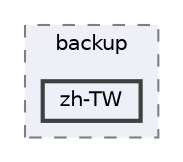digraph "resources/lang/vendor/backup/zh-TW"
{
 // LATEX_PDF_SIZE
  bgcolor="transparent";
  edge [fontname=Helvetica,fontsize=10,labelfontname=Helvetica,labelfontsize=10];
  node [fontname=Helvetica,fontsize=10,shape=box,height=0.2,width=0.4];
  compound=true
  subgraph clusterdir_57578f4ecb69cb9972077bef8fcc0dec {
    graph [ bgcolor="#edf0f7", pencolor="grey50", label="backup", fontname=Helvetica,fontsize=10 style="filled,dashed", URL="dir_57578f4ecb69cb9972077bef8fcc0dec.html",tooltip=""]
  dir_c68465c77c10ac70b2d9ffd827402153 [label="zh-TW", fillcolor="#edf0f7", color="grey25", style="filled,bold", URL="dir_c68465c77c10ac70b2d9ffd827402153.html",tooltip=""];
  }
}
